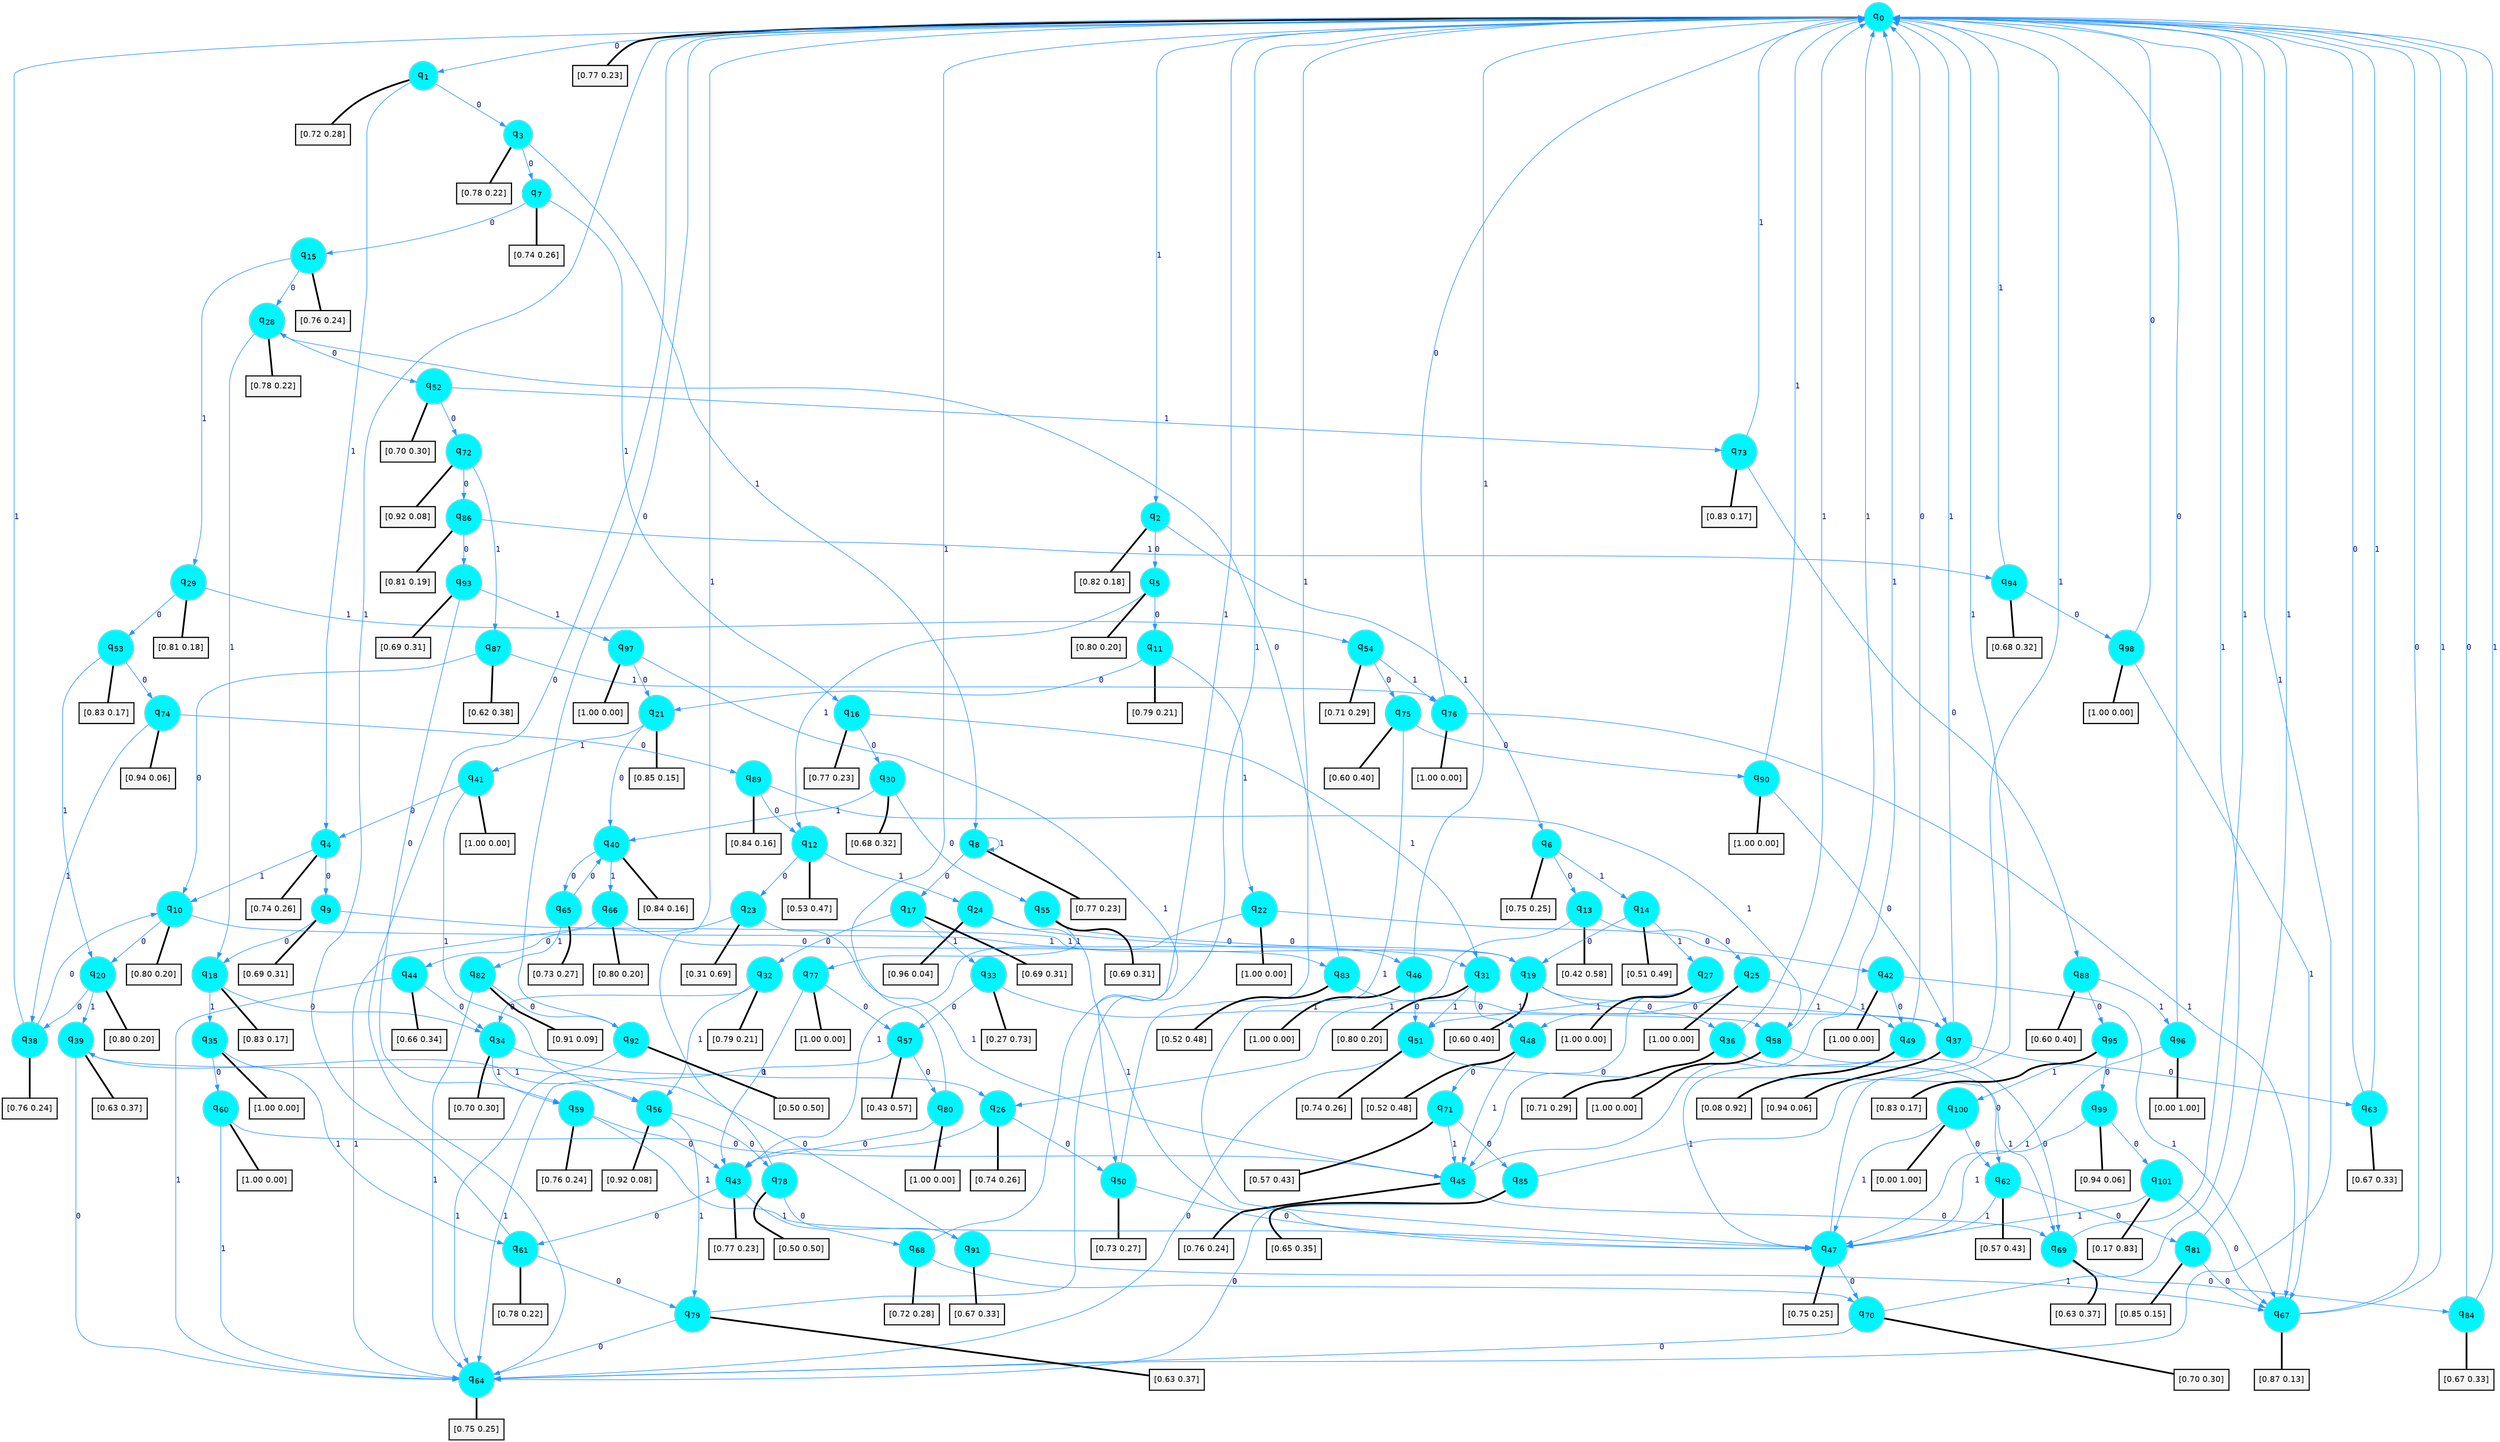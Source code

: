 digraph G {
graph [
bgcolor=transparent, dpi=300, rankdir=TD, size="40,25"];
node [
color=gray, fillcolor=turquoise1, fontcolor=black, fontname=Helvetica, fontsize=16, fontweight=bold, shape=circle, style=filled];
edge [
arrowsize=1, color=dodgerblue1, fontcolor=midnightblue, fontname=courier, fontweight=bold, penwidth=1, style=solid, weight=20];
0[label=<q<SUB>0</SUB>>];
1[label=<q<SUB>1</SUB>>];
2[label=<q<SUB>2</SUB>>];
3[label=<q<SUB>3</SUB>>];
4[label=<q<SUB>4</SUB>>];
5[label=<q<SUB>5</SUB>>];
6[label=<q<SUB>6</SUB>>];
7[label=<q<SUB>7</SUB>>];
8[label=<q<SUB>8</SUB>>];
9[label=<q<SUB>9</SUB>>];
10[label=<q<SUB>10</SUB>>];
11[label=<q<SUB>11</SUB>>];
12[label=<q<SUB>12</SUB>>];
13[label=<q<SUB>13</SUB>>];
14[label=<q<SUB>14</SUB>>];
15[label=<q<SUB>15</SUB>>];
16[label=<q<SUB>16</SUB>>];
17[label=<q<SUB>17</SUB>>];
18[label=<q<SUB>18</SUB>>];
19[label=<q<SUB>19</SUB>>];
20[label=<q<SUB>20</SUB>>];
21[label=<q<SUB>21</SUB>>];
22[label=<q<SUB>22</SUB>>];
23[label=<q<SUB>23</SUB>>];
24[label=<q<SUB>24</SUB>>];
25[label=<q<SUB>25</SUB>>];
26[label=<q<SUB>26</SUB>>];
27[label=<q<SUB>27</SUB>>];
28[label=<q<SUB>28</SUB>>];
29[label=<q<SUB>29</SUB>>];
30[label=<q<SUB>30</SUB>>];
31[label=<q<SUB>31</SUB>>];
32[label=<q<SUB>32</SUB>>];
33[label=<q<SUB>33</SUB>>];
34[label=<q<SUB>34</SUB>>];
35[label=<q<SUB>35</SUB>>];
36[label=<q<SUB>36</SUB>>];
37[label=<q<SUB>37</SUB>>];
38[label=<q<SUB>38</SUB>>];
39[label=<q<SUB>39</SUB>>];
40[label=<q<SUB>40</SUB>>];
41[label=<q<SUB>41</SUB>>];
42[label=<q<SUB>42</SUB>>];
43[label=<q<SUB>43</SUB>>];
44[label=<q<SUB>44</SUB>>];
45[label=<q<SUB>45</SUB>>];
46[label=<q<SUB>46</SUB>>];
47[label=<q<SUB>47</SUB>>];
48[label=<q<SUB>48</SUB>>];
49[label=<q<SUB>49</SUB>>];
50[label=<q<SUB>50</SUB>>];
51[label=<q<SUB>51</SUB>>];
52[label=<q<SUB>52</SUB>>];
53[label=<q<SUB>53</SUB>>];
54[label=<q<SUB>54</SUB>>];
55[label=<q<SUB>55</SUB>>];
56[label=<q<SUB>56</SUB>>];
57[label=<q<SUB>57</SUB>>];
58[label=<q<SUB>58</SUB>>];
59[label=<q<SUB>59</SUB>>];
60[label=<q<SUB>60</SUB>>];
61[label=<q<SUB>61</SUB>>];
62[label=<q<SUB>62</SUB>>];
63[label=<q<SUB>63</SUB>>];
64[label=<q<SUB>64</SUB>>];
65[label=<q<SUB>65</SUB>>];
66[label=<q<SUB>66</SUB>>];
67[label=<q<SUB>67</SUB>>];
68[label=<q<SUB>68</SUB>>];
69[label=<q<SUB>69</SUB>>];
70[label=<q<SUB>70</SUB>>];
71[label=<q<SUB>71</SUB>>];
72[label=<q<SUB>72</SUB>>];
73[label=<q<SUB>73</SUB>>];
74[label=<q<SUB>74</SUB>>];
75[label=<q<SUB>75</SUB>>];
76[label=<q<SUB>76</SUB>>];
77[label=<q<SUB>77</SUB>>];
78[label=<q<SUB>78</SUB>>];
79[label=<q<SUB>79</SUB>>];
80[label=<q<SUB>80</SUB>>];
81[label=<q<SUB>81</SUB>>];
82[label=<q<SUB>82</SUB>>];
83[label=<q<SUB>83</SUB>>];
84[label=<q<SUB>84</SUB>>];
85[label=<q<SUB>85</SUB>>];
86[label=<q<SUB>86</SUB>>];
87[label=<q<SUB>87</SUB>>];
88[label=<q<SUB>88</SUB>>];
89[label=<q<SUB>89</SUB>>];
90[label=<q<SUB>90</SUB>>];
91[label=<q<SUB>91</SUB>>];
92[label=<q<SUB>92</SUB>>];
93[label=<q<SUB>93</SUB>>];
94[label=<q<SUB>94</SUB>>];
95[label=<q<SUB>95</SUB>>];
96[label=<q<SUB>96</SUB>>];
97[label=<q<SUB>97</SUB>>];
98[label=<q<SUB>98</SUB>>];
99[label=<q<SUB>99</SUB>>];
100[label=<q<SUB>100</SUB>>];
101[label=<q<SUB>101</SUB>>];
102[label="[0.77 0.23]", shape=box,fontcolor=black, fontname=Helvetica, fontsize=14, penwidth=2, fillcolor=whitesmoke,color=black];
103[label="[0.72 0.28]", shape=box,fontcolor=black, fontname=Helvetica, fontsize=14, penwidth=2, fillcolor=whitesmoke,color=black];
104[label="[0.82 0.18]", shape=box,fontcolor=black, fontname=Helvetica, fontsize=14, penwidth=2, fillcolor=whitesmoke,color=black];
105[label="[0.78 0.22]", shape=box,fontcolor=black, fontname=Helvetica, fontsize=14, penwidth=2, fillcolor=whitesmoke,color=black];
106[label="[0.74 0.26]", shape=box,fontcolor=black, fontname=Helvetica, fontsize=14, penwidth=2, fillcolor=whitesmoke,color=black];
107[label="[0.80 0.20]", shape=box,fontcolor=black, fontname=Helvetica, fontsize=14, penwidth=2, fillcolor=whitesmoke,color=black];
108[label="[0.75 0.25]", shape=box,fontcolor=black, fontname=Helvetica, fontsize=14, penwidth=2, fillcolor=whitesmoke,color=black];
109[label="[0.74 0.26]", shape=box,fontcolor=black, fontname=Helvetica, fontsize=14, penwidth=2, fillcolor=whitesmoke,color=black];
110[label="[0.77 0.23]", shape=box,fontcolor=black, fontname=Helvetica, fontsize=14, penwidth=2, fillcolor=whitesmoke,color=black];
111[label="[0.69 0.31]", shape=box,fontcolor=black, fontname=Helvetica, fontsize=14, penwidth=2, fillcolor=whitesmoke,color=black];
112[label="[0.80 0.20]", shape=box,fontcolor=black, fontname=Helvetica, fontsize=14, penwidth=2, fillcolor=whitesmoke,color=black];
113[label="[0.79 0.21]", shape=box,fontcolor=black, fontname=Helvetica, fontsize=14, penwidth=2, fillcolor=whitesmoke,color=black];
114[label="[0.53 0.47]", shape=box,fontcolor=black, fontname=Helvetica, fontsize=14, penwidth=2, fillcolor=whitesmoke,color=black];
115[label="[0.42 0.58]", shape=box,fontcolor=black, fontname=Helvetica, fontsize=14, penwidth=2, fillcolor=whitesmoke,color=black];
116[label="[0.51 0.49]", shape=box,fontcolor=black, fontname=Helvetica, fontsize=14, penwidth=2, fillcolor=whitesmoke,color=black];
117[label="[0.76 0.24]", shape=box,fontcolor=black, fontname=Helvetica, fontsize=14, penwidth=2, fillcolor=whitesmoke,color=black];
118[label="[0.77 0.23]", shape=box,fontcolor=black, fontname=Helvetica, fontsize=14, penwidth=2, fillcolor=whitesmoke,color=black];
119[label="[0.69 0.31]", shape=box,fontcolor=black, fontname=Helvetica, fontsize=14, penwidth=2, fillcolor=whitesmoke,color=black];
120[label="[0.83 0.17]", shape=box,fontcolor=black, fontname=Helvetica, fontsize=14, penwidth=2, fillcolor=whitesmoke,color=black];
121[label="[0.60 0.40]", shape=box,fontcolor=black, fontname=Helvetica, fontsize=14, penwidth=2, fillcolor=whitesmoke,color=black];
122[label="[0.80 0.20]", shape=box,fontcolor=black, fontname=Helvetica, fontsize=14, penwidth=2, fillcolor=whitesmoke,color=black];
123[label="[0.85 0.15]", shape=box,fontcolor=black, fontname=Helvetica, fontsize=14, penwidth=2, fillcolor=whitesmoke,color=black];
124[label="[1.00 0.00]", shape=box,fontcolor=black, fontname=Helvetica, fontsize=14, penwidth=2, fillcolor=whitesmoke,color=black];
125[label="[0.31 0.69]", shape=box,fontcolor=black, fontname=Helvetica, fontsize=14, penwidth=2, fillcolor=whitesmoke,color=black];
126[label="[0.96 0.04]", shape=box,fontcolor=black, fontname=Helvetica, fontsize=14, penwidth=2, fillcolor=whitesmoke,color=black];
127[label="[1.00 0.00]", shape=box,fontcolor=black, fontname=Helvetica, fontsize=14, penwidth=2, fillcolor=whitesmoke,color=black];
128[label="[0.74 0.26]", shape=box,fontcolor=black, fontname=Helvetica, fontsize=14, penwidth=2, fillcolor=whitesmoke,color=black];
129[label="[1.00 0.00]", shape=box,fontcolor=black, fontname=Helvetica, fontsize=14, penwidth=2, fillcolor=whitesmoke,color=black];
130[label="[0.78 0.22]", shape=box,fontcolor=black, fontname=Helvetica, fontsize=14, penwidth=2, fillcolor=whitesmoke,color=black];
131[label="[0.81 0.18]", shape=box,fontcolor=black, fontname=Helvetica, fontsize=14, penwidth=2, fillcolor=whitesmoke,color=black];
132[label="[0.68 0.32]", shape=box,fontcolor=black, fontname=Helvetica, fontsize=14, penwidth=2, fillcolor=whitesmoke,color=black];
133[label="[0.80 0.20]", shape=box,fontcolor=black, fontname=Helvetica, fontsize=14, penwidth=2, fillcolor=whitesmoke,color=black];
134[label="[0.79 0.21]", shape=box,fontcolor=black, fontname=Helvetica, fontsize=14, penwidth=2, fillcolor=whitesmoke,color=black];
135[label="[0.27 0.73]", shape=box,fontcolor=black, fontname=Helvetica, fontsize=14, penwidth=2, fillcolor=whitesmoke,color=black];
136[label="[0.70 0.30]", shape=box,fontcolor=black, fontname=Helvetica, fontsize=14, penwidth=2, fillcolor=whitesmoke,color=black];
137[label="[1.00 0.00]", shape=box,fontcolor=black, fontname=Helvetica, fontsize=14, penwidth=2, fillcolor=whitesmoke,color=black];
138[label="[0.71 0.29]", shape=box,fontcolor=black, fontname=Helvetica, fontsize=14, penwidth=2, fillcolor=whitesmoke,color=black];
139[label="[0.94 0.06]", shape=box,fontcolor=black, fontname=Helvetica, fontsize=14, penwidth=2, fillcolor=whitesmoke,color=black];
140[label="[0.76 0.24]", shape=box,fontcolor=black, fontname=Helvetica, fontsize=14, penwidth=2, fillcolor=whitesmoke,color=black];
141[label="[0.63 0.37]", shape=box,fontcolor=black, fontname=Helvetica, fontsize=14, penwidth=2, fillcolor=whitesmoke,color=black];
142[label="[0.84 0.16]", shape=box,fontcolor=black, fontname=Helvetica, fontsize=14, penwidth=2, fillcolor=whitesmoke,color=black];
143[label="[1.00 0.00]", shape=box,fontcolor=black, fontname=Helvetica, fontsize=14, penwidth=2, fillcolor=whitesmoke,color=black];
144[label="[1.00 0.00]", shape=box,fontcolor=black, fontname=Helvetica, fontsize=14, penwidth=2, fillcolor=whitesmoke,color=black];
145[label="[0.77 0.23]", shape=box,fontcolor=black, fontname=Helvetica, fontsize=14, penwidth=2, fillcolor=whitesmoke,color=black];
146[label="[0.66 0.34]", shape=box,fontcolor=black, fontname=Helvetica, fontsize=14, penwidth=2, fillcolor=whitesmoke,color=black];
147[label="[0.76 0.24]", shape=box,fontcolor=black, fontname=Helvetica, fontsize=14, penwidth=2, fillcolor=whitesmoke,color=black];
148[label="[1.00 0.00]", shape=box,fontcolor=black, fontname=Helvetica, fontsize=14, penwidth=2, fillcolor=whitesmoke,color=black];
149[label="[0.75 0.25]", shape=box,fontcolor=black, fontname=Helvetica, fontsize=14, penwidth=2, fillcolor=whitesmoke,color=black];
150[label="[0.52 0.48]", shape=box,fontcolor=black, fontname=Helvetica, fontsize=14, penwidth=2, fillcolor=whitesmoke,color=black];
151[label="[0.08 0.92]", shape=box,fontcolor=black, fontname=Helvetica, fontsize=14, penwidth=2, fillcolor=whitesmoke,color=black];
152[label="[0.73 0.27]", shape=box,fontcolor=black, fontname=Helvetica, fontsize=14, penwidth=2, fillcolor=whitesmoke,color=black];
153[label="[0.74 0.26]", shape=box,fontcolor=black, fontname=Helvetica, fontsize=14, penwidth=2, fillcolor=whitesmoke,color=black];
154[label="[0.70 0.30]", shape=box,fontcolor=black, fontname=Helvetica, fontsize=14, penwidth=2, fillcolor=whitesmoke,color=black];
155[label="[0.83 0.17]", shape=box,fontcolor=black, fontname=Helvetica, fontsize=14, penwidth=2, fillcolor=whitesmoke,color=black];
156[label="[0.71 0.29]", shape=box,fontcolor=black, fontname=Helvetica, fontsize=14, penwidth=2, fillcolor=whitesmoke,color=black];
157[label="[0.69 0.31]", shape=box,fontcolor=black, fontname=Helvetica, fontsize=14, penwidth=2, fillcolor=whitesmoke,color=black];
158[label="[0.92 0.08]", shape=box,fontcolor=black, fontname=Helvetica, fontsize=14, penwidth=2, fillcolor=whitesmoke,color=black];
159[label="[0.43 0.57]", shape=box,fontcolor=black, fontname=Helvetica, fontsize=14, penwidth=2, fillcolor=whitesmoke,color=black];
160[label="[1.00 0.00]", shape=box,fontcolor=black, fontname=Helvetica, fontsize=14, penwidth=2, fillcolor=whitesmoke,color=black];
161[label="[0.76 0.24]", shape=box,fontcolor=black, fontname=Helvetica, fontsize=14, penwidth=2, fillcolor=whitesmoke,color=black];
162[label="[1.00 0.00]", shape=box,fontcolor=black, fontname=Helvetica, fontsize=14, penwidth=2, fillcolor=whitesmoke,color=black];
163[label="[0.78 0.22]", shape=box,fontcolor=black, fontname=Helvetica, fontsize=14, penwidth=2, fillcolor=whitesmoke,color=black];
164[label="[0.57 0.43]", shape=box,fontcolor=black, fontname=Helvetica, fontsize=14, penwidth=2, fillcolor=whitesmoke,color=black];
165[label="[0.67 0.33]", shape=box,fontcolor=black, fontname=Helvetica, fontsize=14, penwidth=2, fillcolor=whitesmoke,color=black];
166[label="[0.75 0.25]", shape=box,fontcolor=black, fontname=Helvetica, fontsize=14, penwidth=2, fillcolor=whitesmoke,color=black];
167[label="[0.73 0.27]", shape=box,fontcolor=black, fontname=Helvetica, fontsize=14, penwidth=2, fillcolor=whitesmoke,color=black];
168[label="[0.80 0.20]", shape=box,fontcolor=black, fontname=Helvetica, fontsize=14, penwidth=2, fillcolor=whitesmoke,color=black];
169[label="[0.87 0.13]", shape=box,fontcolor=black, fontname=Helvetica, fontsize=14, penwidth=2, fillcolor=whitesmoke,color=black];
170[label="[0.72 0.28]", shape=box,fontcolor=black, fontname=Helvetica, fontsize=14, penwidth=2, fillcolor=whitesmoke,color=black];
171[label="[0.63 0.37]", shape=box,fontcolor=black, fontname=Helvetica, fontsize=14, penwidth=2, fillcolor=whitesmoke,color=black];
172[label="[0.70 0.30]", shape=box,fontcolor=black, fontname=Helvetica, fontsize=14, penwidth=2, fillcolor=whitesmoke,color=black];
173[label="[0.57 0.43]", shape=box,fontcolor=black, fontname=Helvetica, fontsize=14, penwidth=2, fillcolor=whitesmoke,color=black];
174[label="[0.92 0.08]", shape=box,fontcolor=black, fontname=Helvetica, fontsize=14, penwidth=2, fillcolor=whitesmoke,color=black];
175[label="[0.83 0.17]", shape=box,fontcolor=black, fontname=Helvetica, fontsize=14, penwidth=2, fillcolor=whitesmoke,color=black];
176[label="[0.94 0.06]", shape=box,fontcolor=black, fontname=Helvetica, fontsize=14, penwidth=2, fillcolor=whitesmoke,color=black];
177[label="[0.60 0.40]", shape=box,fontcolor=black, fontname=Helvetica, fontsize=14, penwidth=2, fillcolor=whitesmoke,color=black];
178[label="[1.00 0.00]", shape=box,fontcolor=black, fontname=Helvetica, fontsize=14, penwidth=2, fillcolor=whitesmoke,color=black];
179[label="[1.00 0.00]", shape=box,fontcolor=black, fontname=Helvetica, fontsize=14, penwidth=2, fillcolor=whitesmoke,color=black];
180[label="[0.50 0.50]", shape=box,fontcolor=black, fontname=Helvetica, fontsize=14, penwidth=2, fillcolor=whitesmoke,color=black];
181[label="[0.63 0.37]", shape=box,fontcolor=black, fontname=Helvetica, fontsize=14, penwidth=2, fillcolor=whitesmoke,color=black];
182[label="[1.00 0.00]", shape=box,fontcolor=black, fontname=Helvetica, fontsize=14, penwidth=2, fillcolor=whitesmoke,color=black];
183[label="[0.85 0.15]", shape=box,fontcolor=black, fontname=Helvetica, fontsize=14, penwidth=2, fillcolor=whitesmoke,color=black];
184[label="[0.91 0.09]", shape=box,fontcolor=black, fontname=Helvetica, fontsize=14, penwidth=2, fillcolor=whitesmoke,color=black];
185[label="[0.52 0.48]", shape=box,fontcolor=black, fontname=Helvetica, fontsize=14, penwidth=2, fillcolor=whitesmoke,color=black];
186[label="[0.67 0.33]", shape=box,fontcolor=black, fontname=Helvetica, fontsize=14, penwidth=2, fillcolor=whitesmoke,color=black];
187[label="[0.65 0.35]", shape=box,fontcolor=black, fontname=Helvetica, fontsize=14, penwidth=2, fillcolor=whitesmoke,color=black];
188[label="[0.81 0.19]", shape=box,fontcolor=black, fontname=Helvetica, fontsize=14, penwidth=2, fillcolor=whitesmoke,color=black];
189[label="[0.62 0.38]", shape=box,fontcolor=black, fontname=Helvetica, fontsize=14, penwidth=2, fillcolor=whitesmoke,color=black];
190[label="[0.60 0.40]", shape=box,fontcolor=black, fontname=Helvetica, fontsize=14, penwidth=2, fillcolor=whitesmoke,color=black];
191[label="[0.84 0.16]", shape=box,fontcolor=black, fontname=Helvetica, fontsize=14, penwidth=2, fillcolor=whitesmoke,color=black];
192[label="[1.00 0.00]", shape=box,fontcolor=black, fontname=Helvetica, fontsize=14, penwidth=2, fillcolor=whitesmoke,color=black];
193[label="[0.67 0.33]", shape=box,fontcolor=black, fontname=Helvetica, fontsize=14, penwidth=2, fillcolor=whitesmoke,color=black];
194[label="[0.50 0.50]", shape=box,fontcolor=black, fontname=Helvetica, fontsize=14, penwidth=2, fillcolor=whitesmoke,color=black];
195[label="[0.69 0.31]", shape=box,fontcolor=black, fontname=Helvetica, fontsize=14, penwidth=2, fillcolor=whitesmoke,color=black];
196[label="[0.68 0.32]", shape=box,fontcolor=black, fontname=Helvetica, fontsize=14, penwidth=2, fillcolor=whitesmoke,color=black];
197[label="[0.83 0.17]", shape=box,fontcolor=black, fontname=Helvetica, fontsize=14, penwidth=2, fillcolor=whitesmoke,color=black];
198[label="[0.00 1.00]", shape=box,fontcolor=black, fontname=Helvetica, fontsize=14, penwidth=2, fillcolor=whitesmoke,color=black];
199[label="[1.00 0.00]", shape=box,fontcolor=black, fontname=Helvetica, fontsize=14, penwidth=2, fillcolor=whitesmoke,color=black];
200[label="[1.00 0.00]", shape=box,fontcolor=black, fontname=Helvetica, fontsize=14, penwidth=2, fillcolor=whitesmoke,color=black];
201[label="[0.94 0.06]", shape=box,fontcolor=black, fontname=Helvetica, fontsize=14, penwidth=2, fillcolor=whitesmoke,color=black];
202[label="[0.00 1.00]", shape=box,fontcolor=black, fontname=Helvetica, fontsize=14, penwidth=2, fillcolor=whitesmoke,color=black];
203[label="[0.17 0.83]", shape=box,fontcolor=black, fontname=Helvetica, fontsize=14, penwidth=2, fillcolor=whitesmoke,color=black];
0->1 [label=0];
0->2 [label=1];
0->102 [arrowhead=none, penwidth=3,color=black];
1->3 [label=0];
1->4 [label=1];
1->103 [arrowhead=none, penwidth=3,color=black];
2->5 [label=0];
2->6 [label=1];
2->104 [arrowhead=none, penwidth=3,color=black];
3->7 [label=0];
3->8 [label=1];
3->105 [arrowhead=none, penwidth=3,color=black];
4->9 [label=0];
4->10 [label=1];
4->106 [arrowhead=none, penwidth=3,color=black];
5->11 [label=0];
5->12 [label=1];
5->107 [arrowhead=none, penwidth=3,color=black];
6->13 [label=0];
6->14 [label=1];
6->108 [arrowhead=none, penwidth=3,color=black];
7->15 [label=0];
7->16 [label=1];
7->109 [arrowhead=none, penwidth=3,color=black];
8->17 [label=0];
8->8 [label=1];
8->110 [arrowhead=none, penwidth=3,color=black];
9->18 [label=0];
9->19 [label=1];
9->111 [arrowhead=none, penwidth=3,color=black];
10->20 [label=0];
10->19 [label=1];
10->112 [arrowhead=none, penwidth=3,color=black];
11->21 [label=0];
11->22 [label=1];
11->113 [arrowhead=none, penwidth=3,color=black];
12->23 [label=0];
12->24 [label=1];
12->114 [arrowhead=none, penwidth=3,color=black];
13->25 [label=0];
13->26 [label=1];
13->115 [arrowhead=none, penwidth=3,color=black];
14->19 [label=0];
14->27 [label=1];
14->116 [arrowhead=none, penwidth=3,color=black];
15->28 [label=0];
15->29 [label=1];
15->117 [arrowhead=none, penwidth=3,color=black];
16->30 [label=0];
16->31 [label=1];
16->118 [arrowhead=none, penwidth=3,color=black];
17->32 [label=0];
17->33 [label=1];
17->119 [arrowhead=none, penwidth=3,color=black];
18->34 [label=0];
18->35 [label=1];
18->120 [arrowhead=none, penwidth=3,color=black];
19->36 [label=0];
19->37 [label=1];
19->121 [arrowhead=none, penwidth=3,color=black];
20->38 [label=0];
20->39 [label=1];
20->122 [arrowhead=none, penwidth=3,color=black];
21->40 [label=0];
21->41 [label=1];
21->123 [arrowhead=none, penwidth=3,color=black];
22->42 [label=0];
22->43 [label=1];
22->124 [arrowhead=none, penwidth=3,color=black];
23->44 [label=0];
23->45 [label=1];
23->125 [arrowhead=none, penwidth=3,color=black];
24->46 [label=0];
24->47 [label=1];
24->126 [arrowhead=none, penwidth=3,color=black];
25->48 [label=0];
25->49 [label=1];
25->127 [arrowhead=none, penwidth=3,color=black];
26->50 [label=0];
26->43 [label=1];
26->128 [arrowhead=none, penwidth=3,color=black];
27->45 [label=0];
27->51 [label=1];
27->129 [arrowhead=none, penwidth=3,color=black];
28->52 [label=0];
28->18 [label=1];
28->130 [arrowhead=none, penwidth=3,color=black];
29->53 [label=0];
29->54 [label=1];
29->131 [arrowhead=none, penwidth=3,color=black];
30->55 [label=0];
30->40 [label=1];
30->132 [arrowhead=none, penwidth=3,color=black];
31->48 [label=0];
31->51 [label=1];
31->133 [arrowhead=none, penwidth=3,color=black];
32->34 [label=0];
32->56 [label=1];
32->134 [arrowhead=none, penwidth=3,color=black];
33->57 [label=0];
33->58 [label=1];
33->135 [arrowhead=none, penwidth=3,color=black];
34->26 [label=0];
34->59 [label=1];
34->136 [arrowhead=none, penwidth=3,color=black];
35->60 [label=0];
35->61 [label=1];
35->137 [arrowhead=none, penwidth=3,color=black];
36->62 [label=0];
36->0 [label=1];
36->138 [arrowhead=none, penwidth=3,color=black];
37->63 [label=0];
37->0 [label=1];
37->139 [arrowhead=none, penwidth=3,color=black];
38->10 [label=0];
38->0 [label=1];
38->140 [arrowhead=none, penwidth=3,color=black];
39->64 [label=0];
39->56 [label=1];
39->141 [arrowhead=none, penwidth=3,color=black];
40->65 [label=0];
40->66 [label=1];
40->142 [arrowhead=none, penwidth=3,color=black];
41->4 [label=0];
41->56 [label=1];
41->143 [arrowhead=none, penwidth=3,color=black];
42->49 [label=0];
42->67 [label=1];
42->144 [arrowhead=none, penwidth=3,color=black];
43->61 [label=0];
43->68 [label=1];
43->145 [arrowhead=none, penwidth=3,color=black];
44->34 [label=0];
44->64 [label=1];
44->146 [arrowhead=none, penwidth=3,color=black];
45->69 [label=0];
45->0 [label=1];
45->147 [arrowhead=none, penwidth=3,color=black];
46->51 [label=0];
46->0 [label=1];
46->148 [arrowhead=none, penwidth=3,color=black];
47->70 [label=0];
47->0 [label=1];
47->149 [arrowhead=none, penwidth=3,color=black];
48->71 [label=0];
48->45 [label=1];
48->150 [arrowhead=none, penwidth=3,color=black];
49->0 [label=0];
49->47 [label=1];
49->151 [arrowhead=none, penwidth=3,color=black];
50->47 [label=0];
50->0 [label=1];
50->152 [arrowhead=none, penwidth=3,color=black];
51->64 [label=0];
51->69 [label=1];
51->153 [arrowhead=none, penwidth=3,color=black];
52->72 [label=0];
52->73 [label=1];
52->154 [arrowhead=none, penwidth=3,color=black];
53->74 [label=0];
53->20 [label=1];
53->155 [arrowhead=none, penwidth=3,color=black];
54->75 [label=0];
54->76 [label=1];
54->156 [arrowhead=none, penwidth=3,color=black];
55->31 [label=0];
55->77 [label=1];
55->157 [arrowhead=none, penwidth=3,color=black];
56->78 [label=0];
56->79 [label=1];
56->158 [arrowhead=none, penwidth=3,color=black];
57->80 [label=0];
57->64 [label=1];
57->159 [arrowhead=none, penwidth=3,color=black];
58->69 [label=0];
58->0 [label=1];
58->160 [arrowhead=none, penwidth=3,color=black];
59->43 [label=0];
59->47 [label=1];
59->161 [arrowhead=none, penwidth=3,color=black];
60->45 [label=0];
60->64 [label=1];
60->162 [arrowhead=none, penwidth=3,color=black];
61->79 [label=0];
61->0 [label=1];
61->163 [arrowhead=none, penwidth=3,color=black];
62->81 [label=0];
62->47 [label=1];
62->164 [arrowhead=none, penwidth=3,color=black];
63->0 [label=0];
63->0 [label=1];
63->165 [arrowhead=none, penwidth=3,color=black];
64->0 [label=0];
64->0 [label=1];
64->166 [arrowhead=none, penwidth=3,color=black];
65->40 [label=0];
65->82 [label=1];
65->167 [arrowhead=none, penwidth=3,color=black];
66->83 [label=0];
66->64 [label=1];
66->168 [arrowhead=none, penwidth=3,color=black];
67->0 [label=0];
67->0 [label=1];
67->169 [arrowhead=none, penwidth=3,color=black];
68->70 [label=0];
68->0 [label=1];
68->170 [arrowhead=none, penwidth=3,color=black];
69->84 [label=0];
69->0 [label=1];
69->171 [arrowhead=none, penwidth=3,color=black];
70->64 [label=0];
70->0 [label=1];
70->172 [arrowhead=none, penwidth=3,color=black];
71->85 [label=0];
71->45 [label=1];
71->173 [arrowhead=none, penwidth=3,color=black];
72->86 [label=0];
72->87 [label=1];
72->174 [arrowhead=none, penwidth=3,color=black];
73->88 [label=0];
73->0 [label=1];
73->175 [arrowhead=none, penwidth=3,color=black];
74->89 [label=0];
74->38 [label=1];
74->176 [arrowhead=none, penwidth=3,color=black];
75->90 [label=0];
75->47 [label=1];
75->177 [arrowhead=none, penwidth=3,color=black];
76->0 [label=0];
76->67 [label=1];
76->178 [arrowhead=none, penwidth=3,color=black];
77->57 [label=0];
77->43 [label=1];
77->179 [arrowhead=none, penwidth=3,color=black];
78->91 [label=0];
78->0 [label=1];
78->180 [arrowhead=none, penwidth=3,color=black];
79->64 [label=0];
79->0 [label=1];
79->181 [arrowhead=none, penwidth=3,color=black];
80->43 [label=0];
80->0 [label=1];
80->182 [arrowhead=none, penwidth=3,color=black];
81->67 [label=0];
81->0 [label=1];
81->183 [arrowhead=none, penwidth=3,color=black];
82->92 [label=0];
82->64 [label=1];
82->184 [arrowhead=none, penwidth=3,color=black];
83->28 [label=0];
83->37 [label=1];
83->185 [arrowhead=none, penwidth=3,color=black];
84->0 [label=0];
84->0 [label=1];
84->186 [arrowhead=none, penwidth=3,color=black];
85->64 [label=0];
85->0 [label=1];
85->187 [arrowhead=none, penwidth=3,color=black];
86->93 [label=0];
86->94 [label=1];
86->188 [arrowhead=none, penwidth=3,color=black];
87->10 [label=0];
87->76 [label=1];
87->189 [arrowhead=none, penwidth=3,color=black];
88->95 [label=0];
88->96 [label=1];
88->190 [arrowhead=none, penwidth=3,color=black];
89->12 [label=0];
89->58 [label=1];
89->191 [arrowhead=none, penwidth=3,color=black];
90->37 [label=0];
90->0 [label=1];
90->192 [arrowhead=none, penwidth=3,color=black];
91->39 [label=0];
91->67 [label=1];
91->193 [arrowhead=none, penwidth=3,color=black];
92->0 [label=0];
92->64 [label=1];
92->194 [arrowhead=none, penwidth=3,color=black];
93->59 [label=0];
93->97 [label=1];
93->195 [arrowhead=none, penwidth=3,color=black];
94->98 [label=0];
94->0 [label=1];
94->196 [arrowhead=none, penwidth=3,color=black];
95->99 [label=0];
95->100 [label=1];
95->197 [arrowhead=none, penwidth=3,color=black];
96->0 [label=0];
96->47 [label=1];
96->198 [arrowhead=none, penwidth=3,color=black];
97->21 [label=0];
97->50 [label=1];
97->199 [arrowhead=none, penwidth=3,color=black];
98->0 [label=0];
98->67 [label=1];
98->200 [arrowhead=none, penwidth=3,color=black];
99->101 [label=0];
99->47 [label=1];
99->201 [arrowhead=none, penwidth=3,color=black];
100->62 [label=0];
100->47 [label=1];
100->202 [arrowhead=none, penwidth=3,color=black];
101->67 [label=0];
101->47 [label=1];
101->203 [arrowhead=none, penwidth=3,color=black];
}
